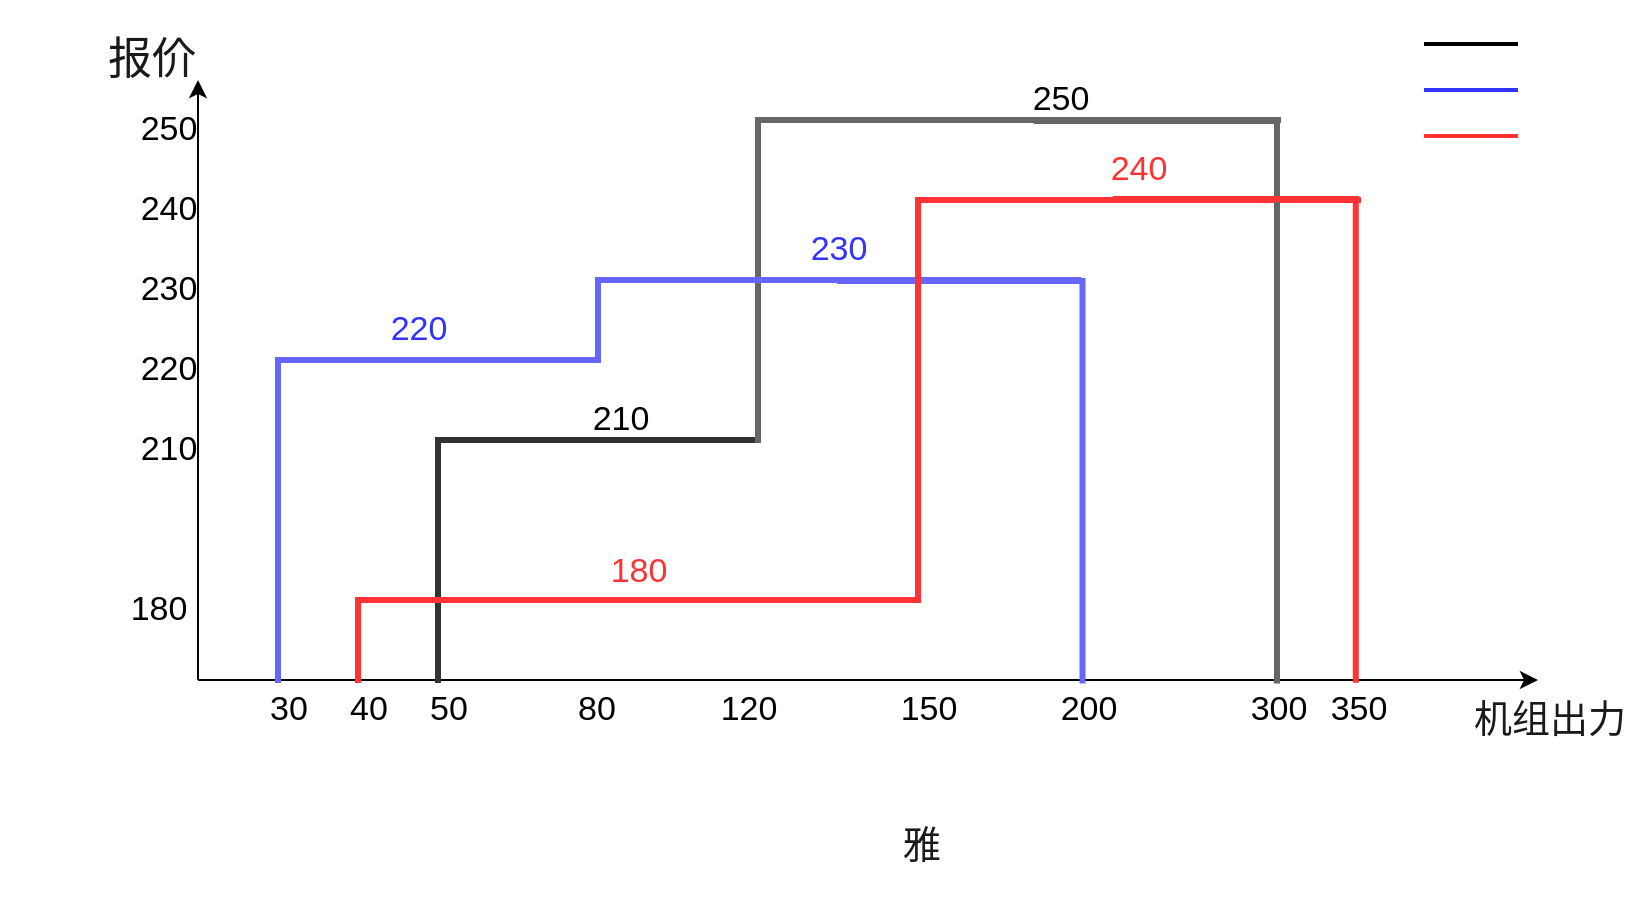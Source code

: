 <mxfile version="14.7.6" type="github">
  <diagram id="uv0PM0XSa5BGcsPK1Acd" name="第 1 页">
    <mxGraphModel dx="2067" dy="643" grid="0" gridSize="10" guides="1" tooltips="1" connect="1" arrows="1" fold="1" page="1" pageScale="1" pageWidth="827" pageHeight="1169" math="0" shadow="0">
      <root>
        <mxCell id="0" />
        <mxCell id="1" parent="0" />
        <mxCell id="iHD18jjsQQ3x6bLIzqM4-1" value="" style="endArrow=classic;html=1;" edge="1" parent="1">
          <mxGeometry width="50" height="50" relative="1" as="geometry">
            <mxPoint x="99" y="430" as="sourcePoint" />
            <mxPoint x="769" y="430" as="targetPoint" />
          </mxGeometry>
        </mxCell>
        <mxCell id="iHD18jjsQQ3x6bLIzqM4-2" value="" style="endArrow=classic;html=1;" edge="1" parent="1">
          <mxGeometry width="50" height="50" relative="1" as="geometry">
            <mxPoint x="99" y="430" as="sourcePoint" />
            <mxPoint x="99" y="130" as="targetPoint" />
          </mxGeometry>
        </mxCell>
        <mxCell id="iHD18jjsQQ3x6bLIzqM4-5" value="30&lt;br style=&quot;font-size: 17px;&quot;&gt;" style="text;html=1;align=center;verticalAlign=middle;resizable=0;points=[];autosize=1;strokeColor=none;strokeWidth=1;fontSize=17;" vertex="1" parent="1">
          <mxGeometry x="129" y="430" width="30" height="30" as="geometry" />
        </mxCell>
        <mxCell id="iHD18jjsQQ3x6bLIzqM4-6" value="&lt;font&gt;40&lt;/font&gt;" style="text;html=1;align=center;verticalAlign=middle;resizable=0;points=[];autosize=1;strokeColor=none;strokeWidth=1;fontSize=17;" vertex="1" parent="1">
          <mxGeometry x="169" y="430" width="30" height="30" as="geometry" />
        </mxCell>
        <mxCell id="iHD18jjsQQ3x6bLIzqM4-7" value="&lt;font&gt;50&lt;/font&gt;" style="text;html=1;align=center;verticalAlign=middle;resizable=0;points=[];autosize=1;strokeColor=none;strokeWidth=1;fontSize=17;" vertex="1" parent="1">
          <mxGeometry x="209" y="430" width="30" height="30" as="geometry" />
        </mxCell>
        <mxCell id="iHD18jjsQQ3x6bLIzqM4-8" value="&lt;font&gt;80&lt;/font&gt;" style="text;html=1;align=center;verticalAlign=middle;resizable=0;points=[];autosize=1;strokeColor=none;strokeWidth=1;fontSize=17;" vertex="1" parent="1">
          <mxGeometry x="283" y="430" width="30" height="30" as="geometry" />
        </mxCell>
        <mxCell id="iHD18jjsQQ3x6bLIzqM4-9" value="&lt;font&gt;120&lt;/font&gt;" style="text;html=1;align=center;verticalAlign=middle;resizable=0;points=[];autosize=1;strokeColor=none;strokeWidth=1;fontSize=17;" vertex="1" parent="1">
          <mxGeometry x="354" y="430" width="40" height="30" as="geometry" />
        </mxCell>
        <mxCell id="iHD18jjsQQ3x6bLIzqM4-10" value="&lt;font&gt;150&lt;/font&gt;&lt;span style=&quot;color: rgba(0 , 0 , 0 , 0) ; font-family: monospace ; font-size: 0px&quot;&gt;%3CmxGraphModel%3E%3Croot%3E%3CmxCell%20id%3D%220%22%2F%3E%3CmxCell%20id%3D%221%22%20parent%3D%220%22%2F%3E%3CmxCell%20id%3D%222%22%20value%3D%22%26lt%3Bfont%26gt%3B80%26lt%3B%2Ffont%26gt%3B%22%20style%3D%22text%3Bhtml%3D1%3Balign%3Dcenter%3BverticalAlign%3Dmiddle%3Bresizable%3D0%3Bpoints%3D%5B%5D%3Bautosize%3D1%3BstrokeColor%3Dnone%3BstrokeWidth%3D1%3BfontSize%3D17%3B%22%20vertex%3D%221%22%20parent%3D%221%22%3E%3CmxGeometry%20x%3D%22384%22%20y%3D%22320%22%20width%3D%2230%22%20height%3D%2230%22%20as%3D%22geometry%22%2F%3E%3C%2FmxCell%3E%3C%2Froot%3E%3C%2FmxGraphModel%3E&lt;/span&gt;" style="text;html=1;align=center;verticalAlign=middle;resizable=0;points=[];autosize=1;strokeColor=none;strokeWidth=1;fontSize=17;" vertex="1" parent="1">
          <mxGeometry x="444" y="430" width="40" height="30" as="geometry" />
        </mxCell>
        <mxCell id="iHD18jjsQQ3x6bLIzqM4-11" value="&lt;font&gt;200&lt;/font&gt;" style="text;html=1;align=center;verticalAlign=middle;resizable=0;points=[];autosize=1;strokeColor=none;strokeWidth=1;fontSize=17;" vertex="1" parent="1">
          <mxGeometry x="524" y="430" width="40" height="30" as="geometry" />
        </mxCell>
        <mxCell id="iHD18jjsQQ3x6bLIzqM4-14" value="&lt;font&gt;180&lt;/font&gt;" style="text;html=1;align=center;verticalAlign=middle;resizable=0;points=[];autosize=1;strokeColor=none;strokeWidth=1;fontSize=17;" vertex="1" parent="1">
          <mxGeometry x="59" y="380" width="40" height="30" as="geometry" />
        </mxCell>
        <mxCell id="iHD18jjsQQ3x6bLIzqM4-15" value="&lt;font&gt;210&lt;/font&gt;" style="text;html=1;align=center;verticalAlign=middle;resizable=0;points=[];autosize=1;strokeColor=none;strokeWidth=1;fontSize=17;" vertex="1" parent="1">
          <mxGeometry x="64" y="300" width="40" height="30" as="geometry" />
        </mxCell>
        <mxCell id="iHD18jjsQQ3x6bLIzqM4-16" value="&lt;font&gt;220&lt;/font&gt;&lt;span style=&quot;color: rgba(0 , 0 , 0 , 0) ; font-family: monospace ; font-size: 0px&quot;&gt;%3CmxGraphModel%3E%3Croot%3E%3CmxCell%20id%3D%220%22%2F%3E%3CmxCell%20id%3D%221%22%20parent%3D%220%22%2F%3E%3CmxCell%20id%3D%222%22%20value%3D%2230%26lt%3Bbr%20style%3D%26quot%3Bfont-size%3A%2017px%3B%26quot%3B%26gt%3B%22%20style%3D%22text%3Bhtml%3D1%3Balign%3Dcenter%3BverticalAlign%3Dmiddle%3Bresizable%3D0%3Bpoints%3D%5B%5D%3Bautosize%3D1%3BstrokeColor%3Dnone%3BstrokeWidth%3D1%3BfontSize%3D17%3B%22%20vertex%3D%221%22%20parent%3D%221%22%3E%3CmxGeometry%20x%3D%22230%22%20y%3D%22320%22%20width%3D%2230%22%20height%3D%2230%22%20as%3D%22geometry%22%2F%3E%3C%2FmxCell%3E%3C%2Froot%3E%3C%2FmxGraphModel%3E&lt;/span&gt;" style="text;html=1;align=center;verticalAlign=middle;resizable=0;points=[];autosize=1;strokeColor=none;strokeWidth=1;fontSize=17;" vertex="1" parent="1">
          <mxGeometry x="64" y="260" width="40" height="30" as="geometry" />
        </mxCell>
        <mxCell id="iHD18jjsQQ3x6bLIzqM4-17" value="&lt;font&gt;230&lt;/font&gt;" style="text;html=1;align=center;verticalAlign=middle;resizable=0;points=[];autosize=1;strokeColor=none;strokeWidth=1;fontSize=17;" vertex="1" parent="1">
          <mxGeometry x="64" y="220" width="40" height="30" as="geometry" />
        </mxCell>
        <mxCell id="iHD18jjsQQ3x6bLIzqM4-18" value="&lt;font&gt;250&lt;/font&gt;" style="text;html=1;align=center;verticalAlign=middle;resizable=0;points=[];autosize=1;strokeColor=none;strokeWidth=1;fontSize=17;" vertex="1" parent="1">
          <mxGeometry x="64" y="140" width="40" height="30" as="geometry" />
        </mxCell>
        <mxCell id="iHD18jjsQQ3x6bLIzqM4-23" value="" style="shape=partialRectangle;whiteSpace=wrap;html=1;bottom=0;right=0;fontSize=17;strokeWidth=3;fillColor=none;strokeColor=#333333;" vertex="1" parent="1">
          <mxGeometry x="219" y="310" width="160" height="120" as="geometry" />
        </mxCell>
        <mxCell id="iHD18jjsQQ3x6bLIzqM4-24" value="" style="shape=partialRectangle;whiteSpace=wrap;html=1;bottom=0;right=0;fontSize=17;strokeWidth=3;fillColor=none;strokeColor=#666666;" vertex="1" parent="1">
          <mxGeometry x="379" y="150" width="260" height="160" as="geometry" />
        </mxCell>
        <mxCell id="iHD18jjsQQ3x6bLIzqM4-25" value="&lt;font&gt;300&lt;/font&gt;" style="text;html=1;align=center;verticalAlign=middle;resizable=0;points=[];autosize=1;strokeColor=none;strokeWidth=1;fontSize=17;" vertex="1" parent="1">
          <mxGeometry x="619" y="430" width="40" height="30" as="geometry" />
        </mxCell>
        <mxCell id="iHD18jjsQQ3x6bLIzqM4-26" value="" style="shape=partialRectangle;whiteSpace=wrap;html=1;bottom=0;right=0;fontSize=17;strokeWidth=3;fillColor=none;strokeColor=#6666FF;fontColor=#FF3333;" vertex="1" parent="1">
          <mxGeometry x="139" y="270" width="160" height="160" as="geometry" />
        </mxCell>
        <mxCell id="iHD18jjsQQ3x6bLIzqM4-27" value="" style="shape=partialRectangle;whiteSpace=wrap;html=1;bottom=0;right=0;fontSize=17;strokeWidth=3;fillColor=none;strokeColor=#6666FF;" vertex="1" parent="1">
          <mxGeometry x="299" y="230" width="240" height="40" as="geometry" />
        </mxCell>
        <mxCell id="iHD18jjsQQ3x6bLIzqM4-28" value="" style="shape=partialRectangle;whiteSpace=wrap;html=1;bottom=0;right=0;fontSize=17;strokeWidth=3;fillColor=none;rotation=90;strokeColor=#6666FF;" vertex="1" parent="1">
          <mxGeometry x="380.75" y="269.75" width="199.75" height="121.25" as="geometry" />
        </mxCell>
        <mxCell id="iHD18jjsQQ3x6bLIzqM4-29" value="" style="shape=partialRectangle;whiteSpace=wrap;html=1;bottom=0;right=0;fontSize=17;strokeWidth=3;fillColor=none;strokeColor=#FF3333;" vertex="1" parent="1">
          <mxGeometry x="179" y="390" width="280" height="40" as="geometry" />
        </mxCell>
        <mxCell id="iHD18jjsQQ3x6bLIzqM4-30" value="" style="shape=partialRectangle;whiteSpace=wrap;html=1;bottom=0;right=0;fontSize=17;strokeWidth=3;fillColor=none;strokeColor=#FF3333;" vertex="1" parent="1">
          <mxGeometry x="459" y="190" width="220" height="200" as="geometry" />
        </mxCell>
        <mxCell id="iHD18jjsQQ3x6bLIzqM4-31" value="&lt;font&gt;240&lt;/font&gt;" style="text;html=1;align=center;verticalAlign=middle;resizable=0;points=[];autosize=1;strokeColor=none;strokeWidth=1;fontSize=17;" vertex="1" parent="1">
          <mxGeometry x="64" y="180" width="40" height="30" as="geometry" />
        </mxCell>
        <mxCell id="iHD18jjsQQ3x6bLIzqM4-32" value="&lt;font&gt;350&lt;/font&gt;" style="text;html=1;align=center;verticalAlign=middle;resizable=0;points=[];autosize=1;strokeColor=none;strokeWidth=1;fontSize=17;" vertex="1" parent="1">
          <mxGeometry x="659" y="430" width="40" height="30" as="geometry" />
        </mxCell>
        <mxCell id="iHD18jjsQQ3x6bLIzqM4-35" value="" style="shape=partialRectangle;whiteSpace=wrap;html=1;bottom=0;right=0;fontSize=17;strokeWidth=3;fillColor=none;rotation=90;strokeColor=#666666;" vertex="1" parent="1">
          <mxGeometry x="438.63" y="230.38" width="279.75" height="120" as="geometry" />
        </mxCell>
        <mxCell id="iHD18jjsQQ3x6bLIzqM4-36" value="" style="shape=partialRectangle;whiteSpace=wrap;html=1;bottom=0;right=0;fontSize=17;strokeWidth=3;fillColor=none;rotation=90;strokeColor=#FF3333;" vertex="1" parent="1">
          <mxGeometry x="497.7" y="249.69" width="240.37" height="120.01" as="geometry" />
        </mxCell>
        <mxCell id="iHD18jjsQQ3x6bLIzqM4-41" value="210" style="text;html=1;align=center;verticalAlign=middle;resizable=0;points=[];autosize=1;strokeColor=none;fontSize=17;" vertex="1" parent="1">
          <mxGeometry x="290" y="285" width="40" height="30" as="geometry" />
        </mxCell>
        <mxCell id="iHD18jjsQQ3x6bLIzqM4-44" value="250" style="text;html=1;align=center;verticalAlign=middle;resizable=0;points=[];autosize=1;strokeColor=none;fontSize=17;" vertex="1" parent="1">
          <mxGeometry x="510" y="125" width="40" height="30" as="geometry" />
        </mxCell>
        <mxCell id="iHD18jjsQQ3x6bLIzqM4-45" value="230" style="rounded=0;whiteSpace=wrap;html=1;fontSize=17;strokeWidth=3;fillColor=none;strokeColor=none;fontColor=#3333FF;" vertex="1" parent="1">
          <mxGeometry x="388.5" y="200" width="61" height="30" as="geometry" />
        </mxCell>
        <mxCell id="iHD18jjsQQ3x6bLIzqM4-47" value="&lt;font color=&quot;#ff3333&quot;&gt;240&lt;/font&gt;" style="rounded=0;whiteSpace=wrap;html=1;fontSize=17;strokeWidth=3;fillColor=none;strokeColor=none;" vertex="1" parent="1">
          <mxGeometry x="538.5" y="160" width="61" height="30" as="geometry" />
        </mxCell>
        <mxCell id="iHD18jjsQQ3x6bLIzqM4-48" value="&lt;font color=&quot;#ff3333&quot;&gt;180&lt;/font&gt;" style="rounded=0;whiteSpace=wrap;html=1;fontSize=17;strokeWidth=3;fillColor=none;strokeColor=none;" vertex="1" parent="1">
          <mxGeometry x="288.5" y="361" width="61" height="30" as="geometry" />
        </mxCell>
        <mxCell id="iHD18jjsQQ3x6bLIzqM4-49" value="220" style="rounded=0;whiteSpace=wrap;html=1;fontSize=17;strokeWidth=3;fillColor=none;strokeColor=none;fontColor=#3333FF;" vertex="1" parent="1">
          <mxGeometry x="179" y="240" width="61" height="30" as="geometry" />
        </mxCell>
        <mxCell id="iHD18jjsQQ3x6bLIzqM4-51" value="&lt;p class=&quot;MsoNormal&quot; style=&quot;text-indent: 24pt; font-size: 19px;&quot;&gt;&lt;span style=&quot;font-size: 19px;&quot;&gt;机组出力&lt;/span&gt;&lt;span lang=&quot;EN-US&quot; style=&quot;font-size: 19px;&quot;&gt;&lt;/span&gt;&lt;/p&gt;" style="rounded=0;whiteSpace=wrap;html=1;fontSize=19;strokeWidth=3;fillColor=none;strokeColor=none;fontColor=#1A1A1A;" vertex="1" parent="1">
          <mxGeometry x="699" y="420" width="120" height="60" as="geometry" />
        </mxCell>
        <mxCell id="iHD18jjsQQ3x6bLIzqM4-52" value="&lt;span style=&quot;color: rgba(0 , 0 , 0 , 0) ; font-family: monospace ; font-size: 0px&quot;&gt;%3CmxGraphModel%3E%3Croot%3E%3CmxCell%20id%3D%220%22%2F%3E%3CmxCell%20id%3D%221%22%20parent%3D%220%22%2F%3E%3CmxCell%20id%3D%222%22%20value%3D%22210%22%20style%3D%22text%3Bhtml%3D1%3Balign%3Dcenter%3BverticalAlign%3Dmiddle%3Bresizable%3D0%3Bpoints%3D%5B%5D%3Bautosize%3D1%3BstrokeColor%3Dnone%3BfontSize%3D17%3B%22%20vertex%3D%221%22%20parent%3D%221%22%3E%3CmxGeometry%20x%3D%22290%22%20y%3D%22285%22%20width%3D%2240%22%20height%3D%2230%22%20as%3D%22geometry%22%2F%3E%3C%2FmxCell%3E%3C%2Froot%3E%3C%2FmxGraphModel%3E&lt;/span&gt;" style="text;html=1;align=center;verticalAlign=middle;resizable=0;points=[];autosize=1;strokeColor=none;fontSize=17;" vertex="1" parent="1">
          <mxGeometry x="568.51" y="500" width="20" height="30" as="geometry" />
        </mxCell>
        <mxCell id="iHD18jjsQQ3x6bLIzqM4-54" value="&lt;div style=&quot;text-indent: 32px; font-size: 22px;&quot;&gt;&lt;span style=&quot;font-size: 22px;&quot;&gt;报价&lt;/span&gt;&lt;/div&gt;" style="rounded=0;whiteSpace=wrap;html=1;fontSize=22;strokeWidth=3;fillColor=none;strokeColor=none;fontColor=#1A1A1A;" vertex="1" parent="1">
          <mxGeometry y="90" width="120" height="60" as="geometry" />
        </mxCell>
        <mxCell id="iHD18jjsQQ3x6bLIzqM4-56" value="" style="line;strokeWidth=2;html=1;fontSize=20;fontColor=#1A1A1A;fillColor=none;" vertex="1" parent="1">
          <mxGeometry x="712" y="107" width="47" height="10" as="geometry" />
        </mxCell>
        <mxCell id="iHD18jjsQQ3x6bLIzqM4-62" value="" style="line;strokeWidth=2;html=1;fontSize=20;fontColor=#1A1A1A;fillColor=none;strokeColor=#3333FF;" vertex="1" parent="1">
          <mxGeometry x="712" y="130" width="47" height="10" as="geometry" />
        </mxCell>
        <mxCell id="iHD18jjsQQ3x6bLIzqM4-63" value="" style="line;strokeWidth=2;html=1;fontSize=20;fontColor=#1A1A1A;fillColor=none;strokeColor=#FF3333;" vertex="1" parent="1">
          <mxGeometry x="712" y="153" width="47" height="10" as="geometry" />
        </mxCell>
        <mxCell id="iHD18jjsQQ3x6bLIzqM4-74" value="&lt;p class=&quot;MsoNormal&quot; style=&quot;text-indent: 24pt ; font-size: 19px&quot;&gt;&lt;span style=&quot;font-size: 19px&quot;&gt;雅&lt;/span&gt;&lt;span lang=&quot;EN-US&quot; style=&quot;font-size: 19px&quot;&gt;&lt;/span&gt;&lt;/p&gt;" style="rounded=0;whiteSpace=wrap;html=1;fontSize=19;strokeWidth=3;fillColor=none;strokeColor=none;fontColor=#1A1A1A;" vertex="1" parent="1">
          <mxGeometry x="385" y="483" width="120" height="60" as="geometry" />
        </mxCell>
      </root>
    </mxGraphModel>
  </diagram>
</mxfile>
